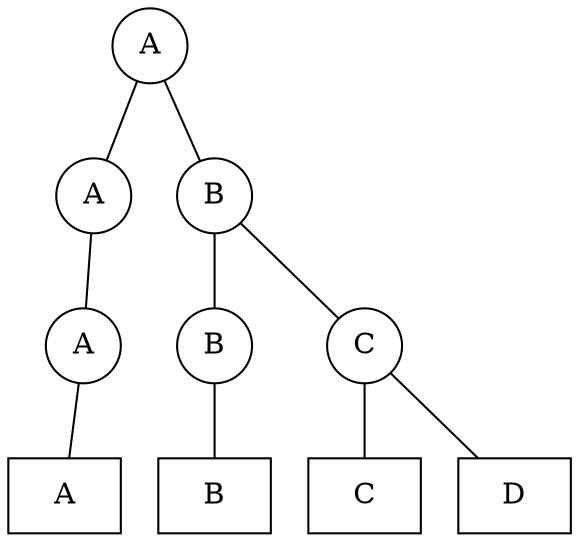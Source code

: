 graph
{
	node [shape=circle];

	A4 [label="A"];
	A3 [label="A"];
	B3 [label="B"];
	A2 [label="A"];
	B2 [label="B"];
	C2 [label="C"];

	node [shape=box];

	A1 [label="A"];
	B1 [label="B"];
	C1 [label="C"];
	D1 [label="D"];

	A4 -- A3 -- A2 -- A1;
	A4 -- B3 -- B2 -- B1;
	B3 -- C2 -- C1;
	C2 -- D1;
}

